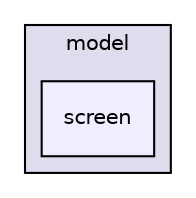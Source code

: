 digraph "jni/src/model/screen/" {
  compound=true
  node [ fontsize="10", fontname="Helvetica"];
  edge [ labelfontsize="10", labelfontname="Helvetica"];
  subgraph clusterdir_581903b642829978cb3efcda7bb649dd {
    graph [ bgcolor="#ddddee", pencolor="black", label="model" fontname="Helvetica", fontsize="10", URL="dir_581903b642829978cb3efcda7bb649dd.html"]
  dir_900018b90ec2bfd1614a567b685e9ace [shape=box, label="screen", style="filled", fillcolor="#eeeeff", pencolor="black", URL="dir_900018b90ec2bfd1614a567b685e9ace.html"];
  }
}
